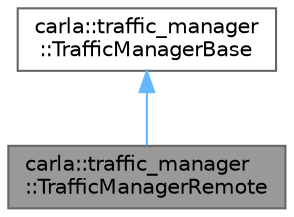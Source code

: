 digraph "carla::traffic_manager::TrafficManagerRemote"
{
 // INTERACTIVE_SVG=YES
 // LATEX_PDF_SIZE
  bgcolor="transparent";
  edge [fontname=Helvetica,fontsize=10,labelfontname=Helvetica,labelfontsize=10];
  node [fontname=Helvetica,fontsize=10,shape=box,height=0.2,width=0.4];
  Node1 [id="Node000001",label="carla::traffic_manager\l::TrafficManagerRemote",height=0.2,width=0.4,color="gray40", fillcolor="grey60", style="filled", fontcolor="black",tooltip="The function of this class is to integrate all the various stages of the traffic manager appropriatel..."];
  Node2 -> Node1 [id="edge1_Node000001_Node000002",dir="back",color="steelblue1",style="solid",tooltip=" "];
  Node2 [id="Node000002",label="carla::traffic_manager\l::TrafficManagerBase",height=0.2,width=0.4,color="gray40", fillcolor="white", style="filled",URL="$dc/d92/classcarla_1_1traffic__manager_1_1TrafficManagerBase.html",tooltip="The function of this class is to integrate all the various stages of the traffic manager appropriatel..."];
}
